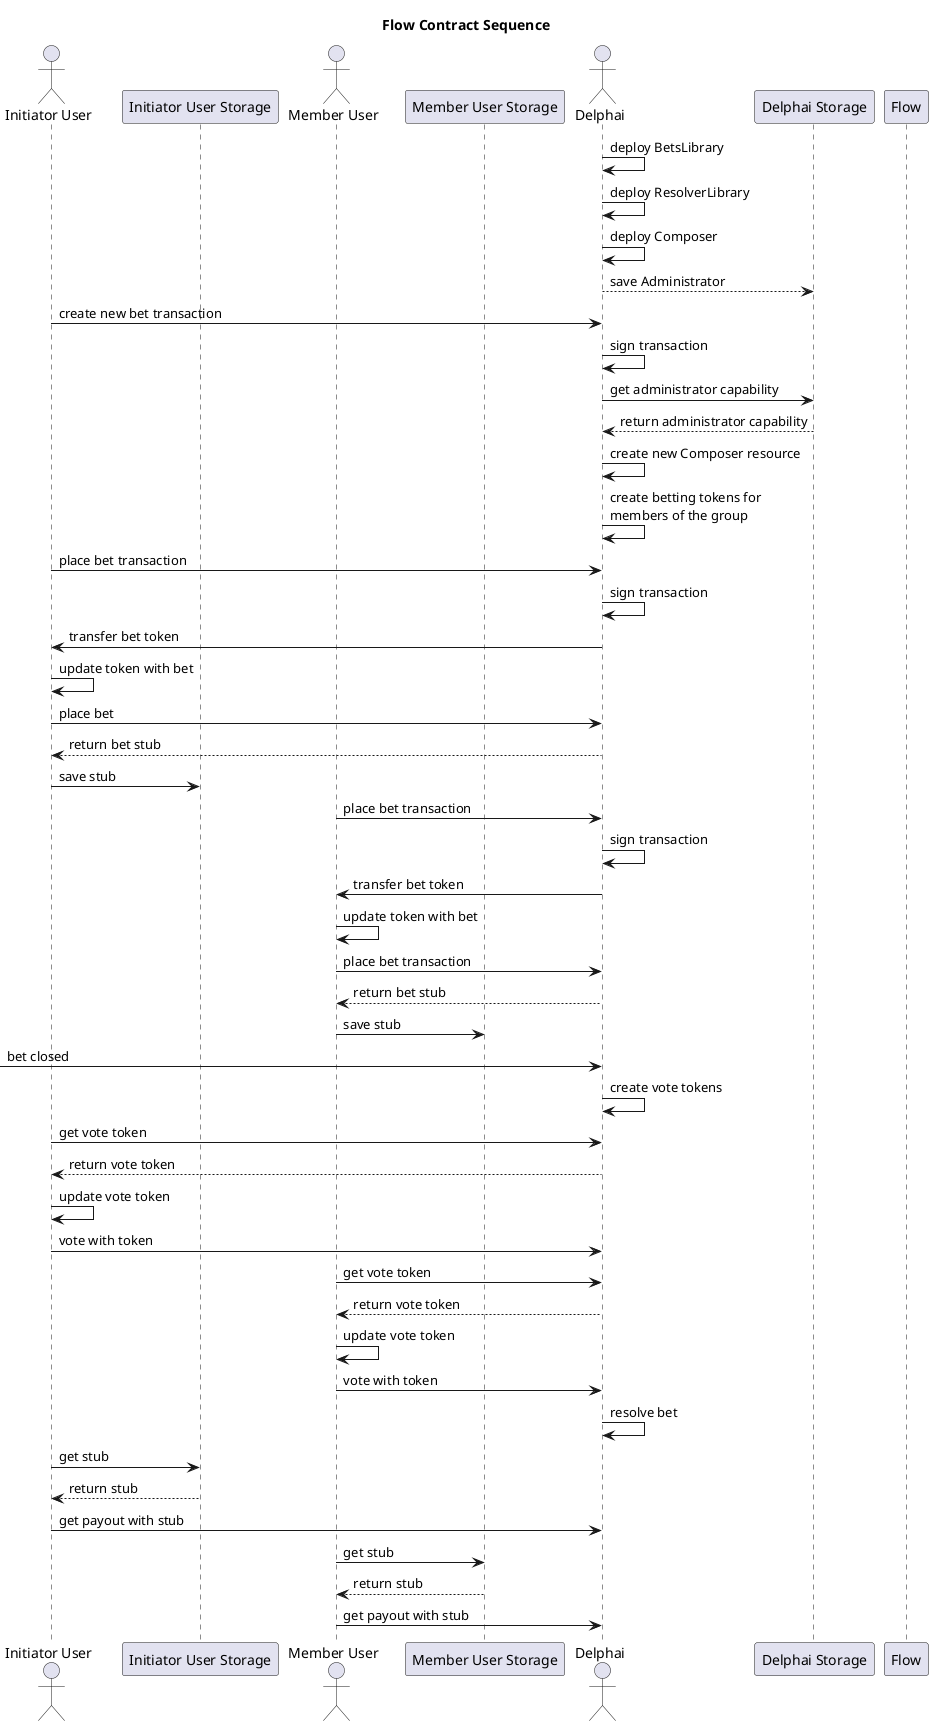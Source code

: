 @startuml

title Flow Contract Sequence

actor "Initiator User" as init
participant "Initiator User Storage" as initStorage
actor "Member User" as member
participant "Member User Storage" as memberStorage
actor Delphai as delph
participant "Delphai Storage" as delphStorage
participant Flow as flow

delph -> delph : deploy BetsLibrary
delph -> delph : deploy ResolverLibrary
delph -> delph : deploy Composer
delph --> delphStorage : save Administrator
init -> delph : create new bet transaction
delph -> delph : sign transaction
delph -> delphStorage : get administrator capability
delphStorage --> delph : return administrator capability
delph -> delph : create new Composer resource
delph -> delph : create betting tokens for\nmembers of the group
init -> delph : place bet transaction
delph -> delph : sign transaction
delph -> init : transfer bet token
init -> init : update token with bet
init -> delph : place bet
delph --> init : return bet stub
init -> initStorage : save stub
member -> delph : place bet transaction
delph -> delph : sign transaction
delph -> member : transfer bet token
member -> member : update token with bet
member -> delph : place bet transaction
delph --> member : return bet stub
member -> memberStorage : save stub
-> delph : bet closed
delph -> delph : create vote tokens
init -> delph : get vote token
delph --> init : return vote token
init -> init : update vote token
init -> delph : vote with token
member -> delph : get vote token
delph --> member : return vote token
member -> member : update vote token
member -> delph : vote with token
delph -> delph : resolve bet
init -> initStorage : get stub
initStorage --> init : return stub
init -> delph : get payout with stub
member -> memberStorage : get stub
memberStorage --> member : return stub
member -> delph : get payout with stub


@enduml